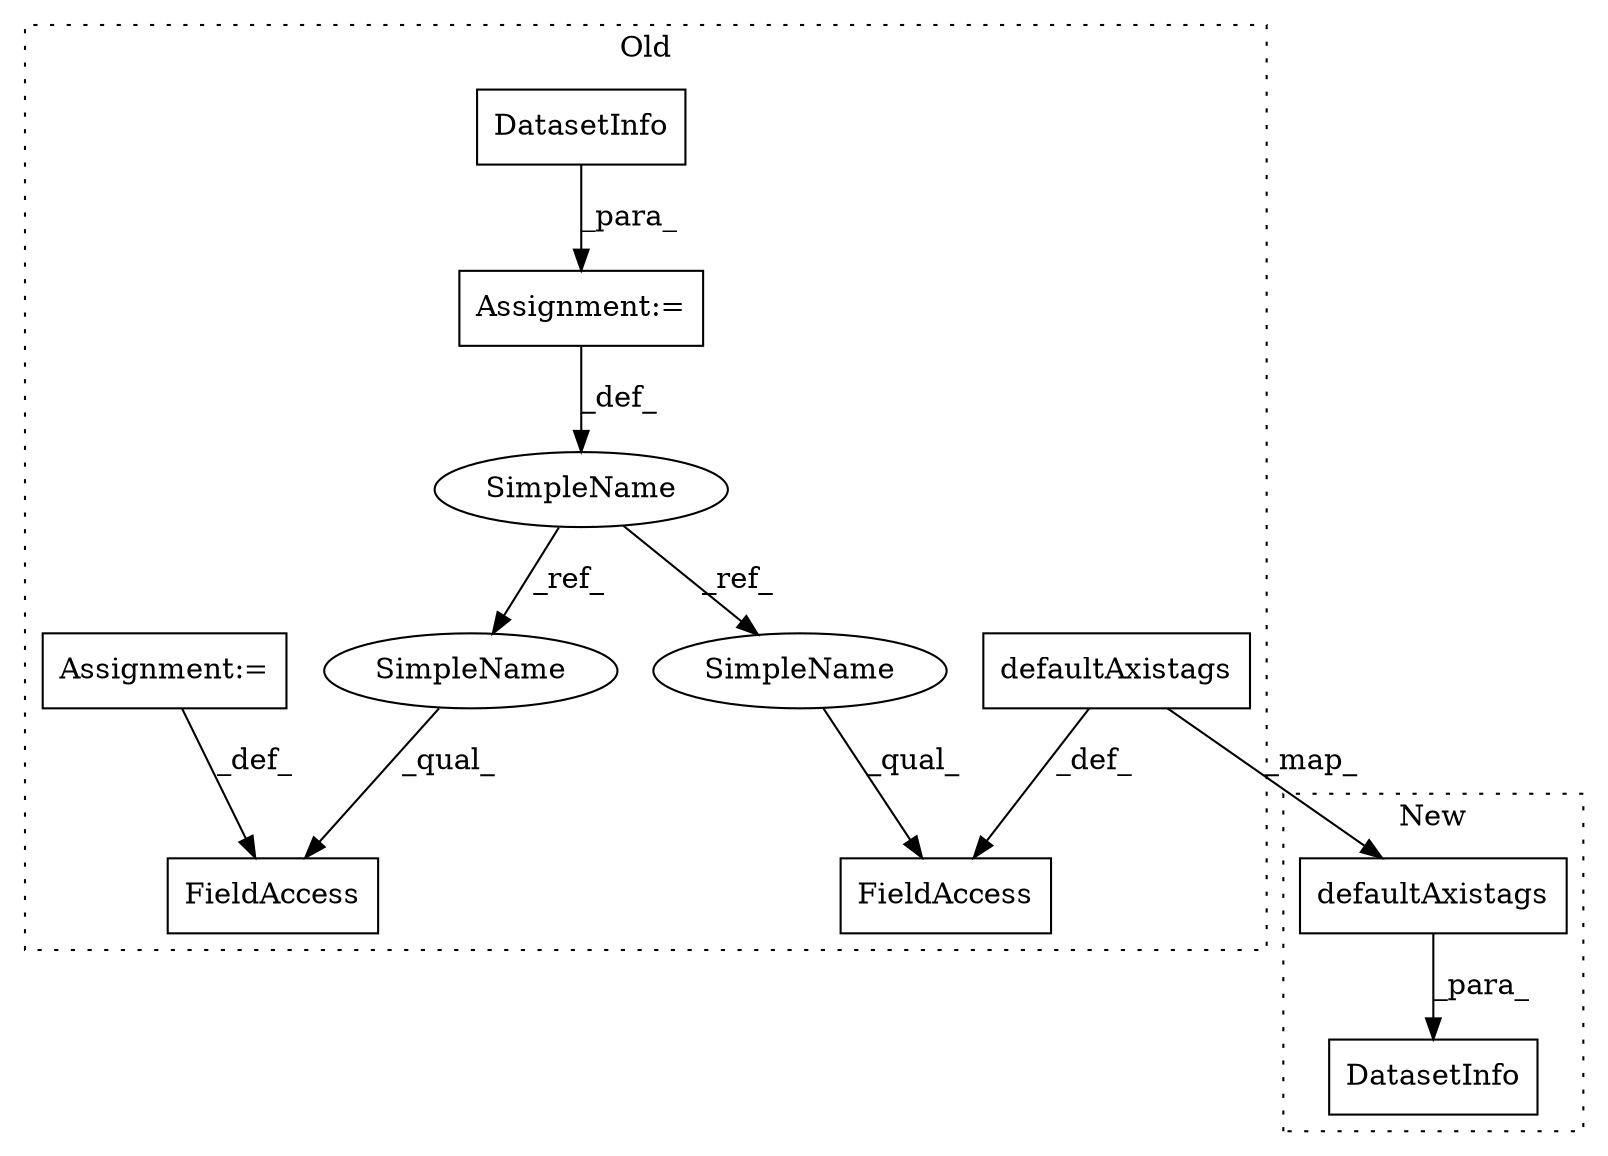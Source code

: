 digraph G {
subgraph cluster0 {
1 [label="defaultAxistags" a="32" s="34554,34577" l="16,1" shape="box"];
4 [label="FieldAccess" a="22" s="34534" l="13" shape="box"];
5 [label="SimpleName" a="42" s="34315" l="4" shape="ellipse"];
6 [label="FieldAccess" a="22" s="34623" l="14" shape="box"];
7 [label="DatasetInfo" a="32" s="34320" l="13" shape="box"];
8 [label="Assignment:=" a="7" s="34319" l="1" shape="box"];
9 [label="Assignment:=" a="7" s="34637" l="1" shape="box"];
10 [label="SimpleName" a="42" s="34623" l="4" shape="ellipse"];
11 [label="SimpleName" a="42" s="34534" l="4" shape="ellipse"];
label = "Old";
style="dotted";
}
subgraph cluster1 {
2 [label="defaultAxistags" a="32" s="32715,32738" l="16,1" shape="box"];
3 [label="DatasetInfo" a="32" s="32684,32739" l="12,1" shape="box"];
label = "New";
style="dotted";
}
1 -> 4 [label="_def_"];
1 -> 2 [label="_map_"];
2 -> 3 [label="_para_"];
5 -> 10 [label="_ref_"];
5 -> 11 [label="_ref_"];
7 -> 8 [label="_para_"];
8 -> 5 [label="_def_"];
9 -> 6 [label="_def_"];
10 -> 6 [label="_qual_"];
11 -> 4 [label="_qual_"];
}